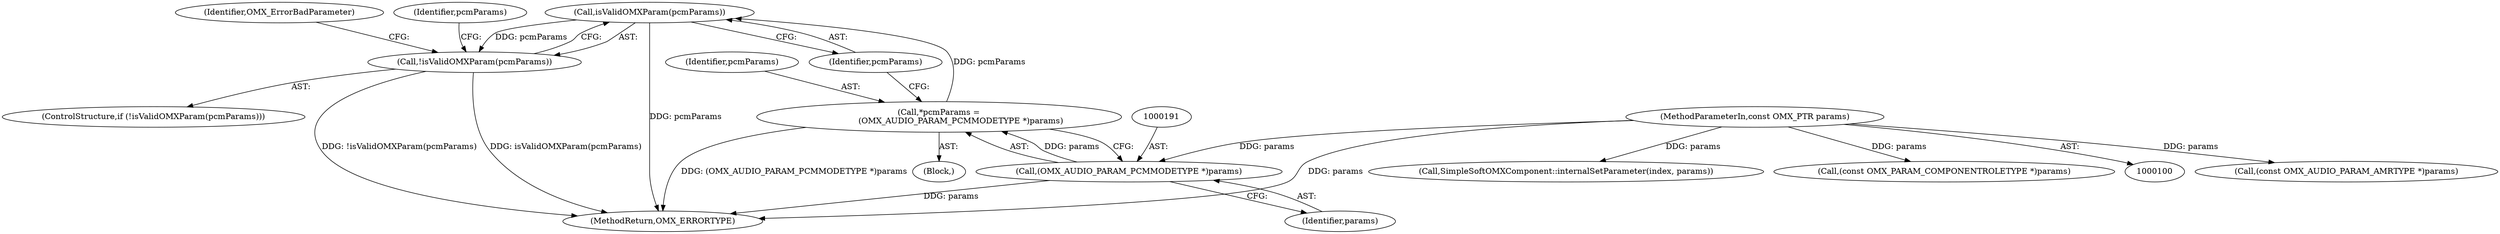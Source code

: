 digraph "0_Android_295c883fe3105b19bcd0f9e07d54c6b589fc5bff_7@pointer" {
"1000195" [label="(Call,isValidOMXParam(pcmParams))"];
"1000188" [label="(Call,*pcmParams =\n                 (OMX_AUDIO_PARAM_PCMMODETYPE *)params)"];
"1000190" [label="(Call,(OMX_AUDIO_PARAM_PCMMODETYPE *)params)"];
"1000102" [label="(MethodParameterIn,const OMX_PTR params)"];
"1000194" [label="(Call,!isValidOMXParam(pcmParams))"];
"1000186" [label="(Block,)"];
"1000192" [label="(Identifier,params)"];
"1000102" [label="(MethodParameterIn,const OMX_PTR params)"];
"1000164" [label="(Call,(const OMX_AUDIO_PARAM_AMRTYPE *)params)"];
"1000213" [label="(Call,SimpleSoftOMXComponent::internalSetParameter(index, params))"];
"1000199" [label="(Identifier,OMX_ErrorBadParameter)"];
"1000194" [label="(Call,!isValidOMXParam(pcmParams))"];
"1000196" [label="(Identifier,pcmParams)"];
"1000190" [label="(Call,(OMX_AUDIO_PARAM_PCMMODETYPE *)params)"];
"1000189" [label="(Identifier,pcmParams)"];
"1000195" [label="(Call,isValidOMXParam(pcmParams))"];
"1000203" [label="(Identifier,pcmParams)"];
"1000112" [label="(Call,(const OMX_PARAM_COMPONENTROLETYPE *)params)"];
"1000188" [label="(Call,*pcmParams =\n                 (OMX_AUDIO_PARAM_PCMMODETYPE *)params)"];
"1000216" [label="(MethodReturn,OMX_ERRORTYPE)"];
"1000193" [label="(ControlStructure,if (!isValidOMXParam(pcmParams)))"];
"1000195" -> "1000194"  [label="AST: "];
"1000195" -> "1000196"  [label="CFG: "];
"1000196" -> "1000195"  [label="AST: "];
"1000194" -> "1000195"  [label="CFG: "];
"1000195" -> "1000216"  [label="DDG: pcmParams"];
"1000195" -> "1000194"  [label="DDG: pcmParams"];
"1000188" -> "1000195"  [label="DDG: pcmParams"];
"1000188" -> "1000186"  [label="AST: "];
"1000188" -> "1000190"  [label="CFG: "];
"1000189" -> "1000188"  [label="AST: "];
"1000190" -> "1000188"  [label="AST: "];
"1000196" -> "1000188"  [label="CFG: "];
"1000188" -> "1000216"  [label="DDG: (OMX_AUDIO_PARAM_PCMMODETYPE *)params"];
"1000190" -> "1000188"  [label="DDG: params"];
"1000190" -> "1000192"  [label="CFG: "];
"1000191" -> "1000190"  [label="AST: "];
"1000192" -> "1000190"  [label="AST: "];
"1000190" -> "1000216"  [label="DDG: params"];
"1000102" -> "1000190"  [label="DDG: params"];
"1000102" -> "1000100"  [label="AST: "];
"1000102" -> "1000216"  [label="DDG: params"];
"1000102" -> "1000112"  [label="DDG: params"];
"1000102" -> "1000164"  [label="DDG: params"];
"1000102" -> "1000213"  [label="DDG: params"];
"1000194" -> "1000193"  [label="AST: "];
"1000199" -> "1000194"  [label="CFG: "];
"1000203" -> "1000194"  [label="CFG: "];
"1000194" -> "1000216"  [label="DDG: !isValidOMXParam(pcmParams)"];
"1000194" -> "1000216"  [label="DDG: isValidOMXParam(pcmParams)"];
}

